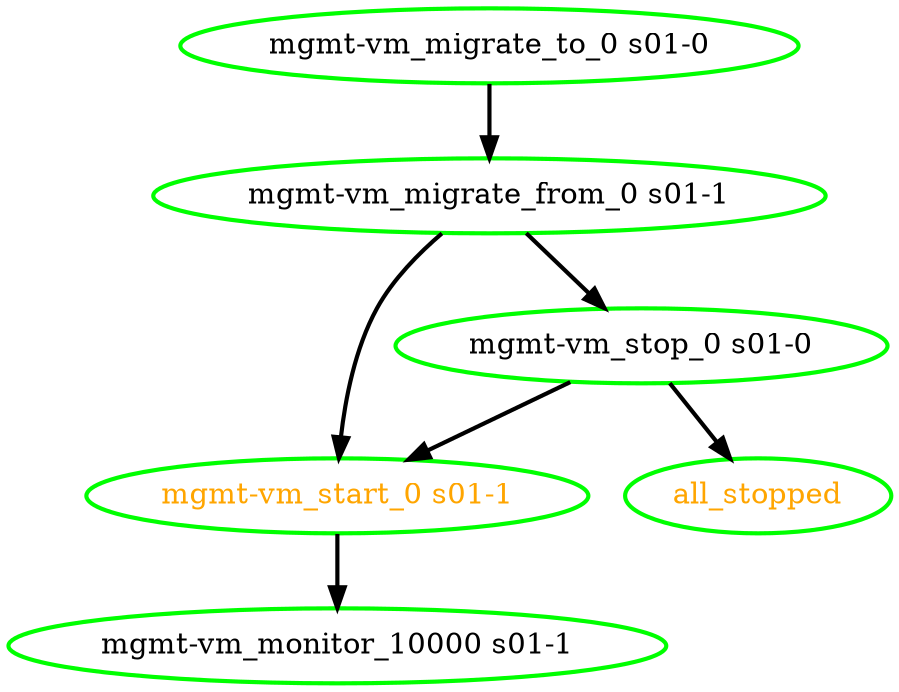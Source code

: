 digraph "g" {
"all_stopped" [ style=bold color="green" fontcolor="orange" ]
"mgmt-vm_migrate_from_0 s01-1" -> "mgmt-vm_start_0 s01-1" [ style = bold]
"mgmt-vm_migrate_from_0 s01-1" -> "mgmt-vm_stop_0 s01-0" [ style = bold]
"mgmt-vm_migrate_from_0 s01-1" [ style=bold color="green" fontcolor="black" ]
"mgmt-vm_migrate_to_0 s01-0" -> "mgmt-vm_migrate_from_0 s01-1" [ style = bold]
"mgmt-vm_migrate_to_0 s01-0" [ style=bold color="green" fontcolor="black" ]
"mgmt-vm_monitor_10000 s01-1" [ style=bold color="green" fontcolor="black" ]
"mgmt-vm_start_0 s01-1" -> "mgmt-vm_monitor_10000 s01-1" [ style = bold]
"mgmt-vm_start_0 s01-1" [ style=bold color="green" fontcolor="orange" ]
"mgmt-vm_stop_0 s01-0" -> "all_stopped" [ style = bold]
"mgmt-vm_stop_0 s01-0" -> "mgmt-vm_start_0 s01-1" [ style = bold]
"mgmt-vm_stop_0 s01-0" [ style=bold color="green" fontcolor="black" ]
}

